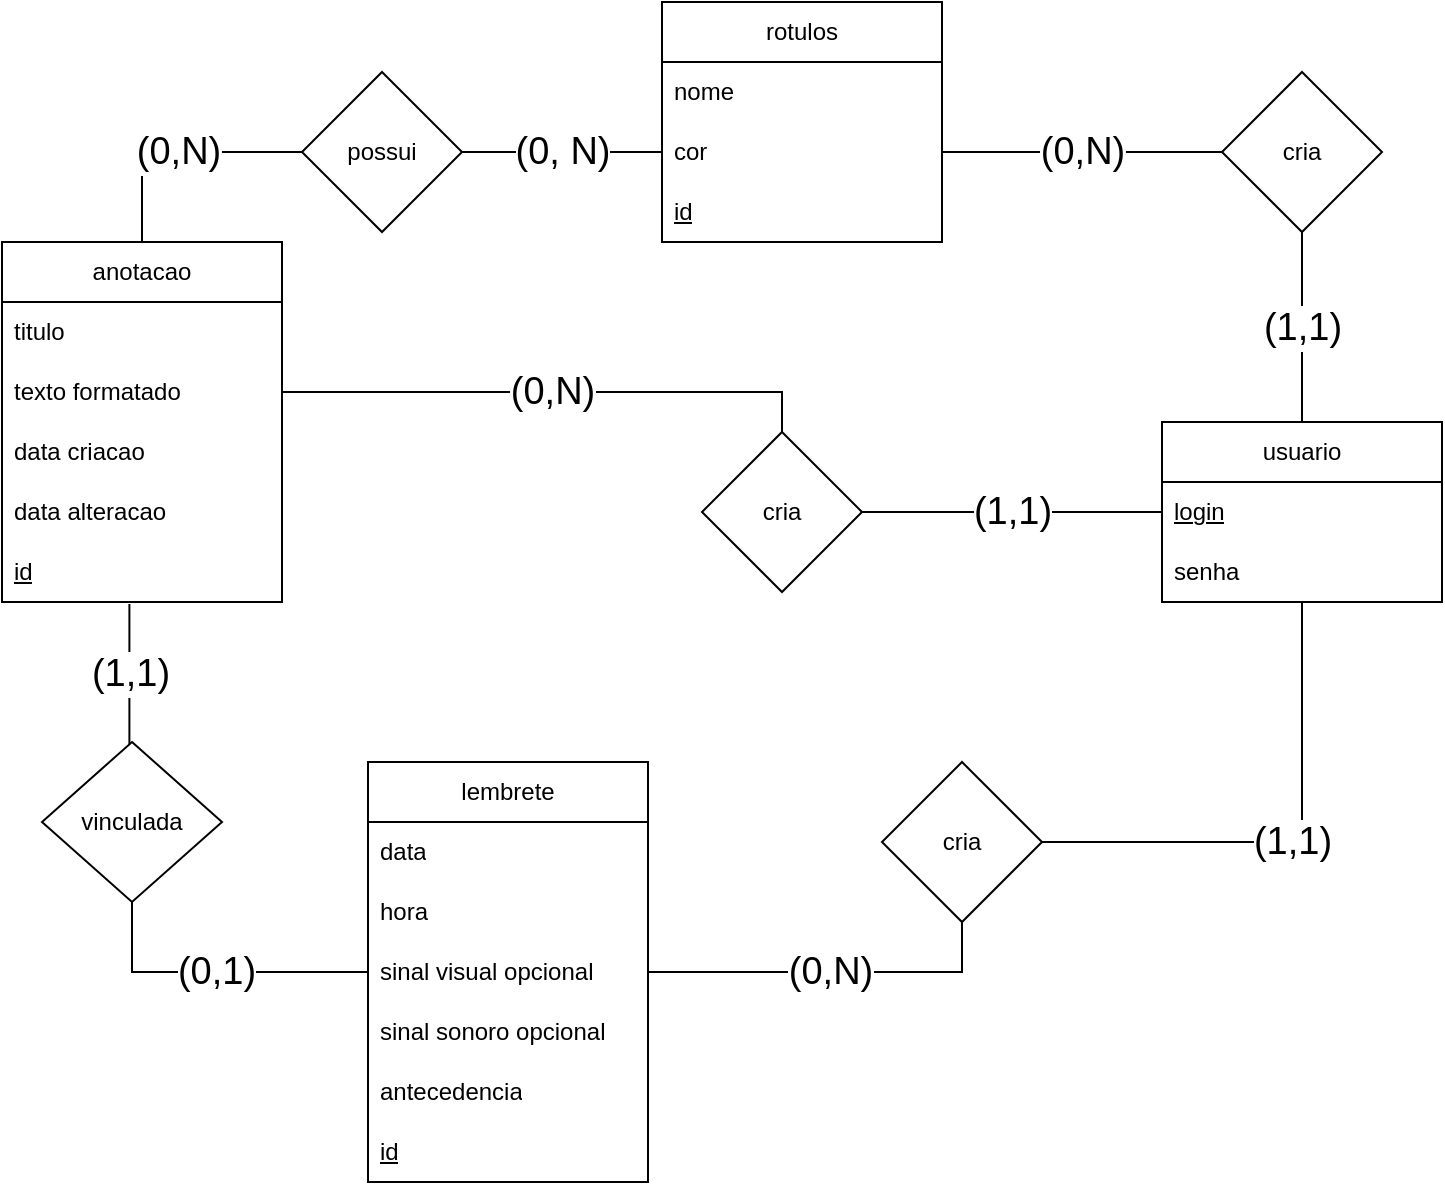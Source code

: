 <mxfile version="21.1.5" type="device">
  <diagram name="Página-1" id="Mkg4Lt6HMzeUG3AIkbqN">
    <mxGraphModel dx="1354" dy="1852" grid="1" gridSize="10" guides="1" tooltips="1" connect="1" arrows="1" fold="1" page="1" pageScale="1" pageWidth="827" pageHeight="1169" math="0" shadow="0">
      <root>
        <mxCell id="0" />
        <mxCell id="1" parent="0" />
        <mxCell id="GY51BewOlJHL9mJa0Oc7-27" value="(0,N)" style="edgeStyle=orthogonalEdgeStyle;rounded=0;orthogonalLoop=1;jettySize=auto;html=1;entryX=0;entryY=0.5;entryDx=0;entryDy=0;endArrow=none;endFill=0;fontSize=19;" edge="1" parent="1" source="GY51BewOlJHL9mJa0Oc7-1" target="GY51BewOlJHL9mJa0Oc7-20">
          <mxGeometry relative="1" as="geometry">
            <Array as="points">
              <mxPoint x="160" y="65" />
            </Array>
          </mxGeometry>
        </mxCell>
        <mxCell id="GY51BewOlJHL9mJa0Oc7-1" value="anotacao" style="swimlane;fontStyle=0;childLayout=stackLayout;horizontal=1;startSize=30;horizontalStack=0;resizeParent=1;resizeParentMax=0;resizeLast=0;collapsible=1;marginBottom=0;whiteSpace=wrap;html=1;" vertex="1" parent="1">
          <mxGeometry x="90" y="110" width="140" height="180" as="geometry" />
        </mxCell>
        <mxCell id="GY51BewOlJHL9mJa0Oc7-2" value="titulo" style="text;strokeColor=none;fillColor=none;align=left;verticalAlign=middle;spacingLeft=4;spacingRight=4;overflow=hidden;points=[[0,0.5],[1,0.5]];portConstraint=eastwest;rotatable=0;whiteSpace=wrap;html=1;" vertex="1" parent="GY51BewOlJHL9mJa0Oc7-1">
          <mxGeometry y="30" width="140" height="30" as="geometry" />
        </mxCell>
        <mxCell id="GY51BewOlJHL9mJa0Oc7-3" value="texto formatado" style="text;strokeColor=none;fillColor=none;align=left;verticalAlign=middle;spacingLeft=4;spacingRight=4;overflow=hidden;points=[[0,0.5],[1,0.5]];portConstraint=eastwest;rotatable=0;whiteSpace=wrap;html=1;" vertex="1" parent="GY51BewOlJHL9mJa0Oc7-1">
          <mxGeometry y="60" width="140" height="30" as="geometry" />
        </mxCell>
        <mxCell id="GY51BewOlJHL9mJa0Oc7-4" value="data criacao" style="text;strokeColor=none;fillColor=none;align=left;verticalAlign=middle;spacingLeft=4;spacingRight=4;overflow=hidden;points=[[0,0.5],[1,0.5]];portConstraint=eastwest;rotatable=0;whiteSpace=wrap;html=1;" vertex="1" parent="GY51BewOlJHL9mJa0Oc7-1">
          <mxGeometry y="90" width="140" height="30" as="geometry" />
        </mxCell>
        <mxCell id="GY51BewOlJHL9mJa0Oc7-5" value="data alteracao" style="text;strokeColor=none;fillColor=none;align=left;verticalAlign=middle;spacingLeft=4;spacingRight=4;overflow=hidden;points=[[0,0.5],[1,0.5]];portConstraint=eastwest;rotatable=0;whiteSpace=wrap;html=1;" vertex="1" parent="GY51BewOlJHL9mJa0Oc7-1">
          <mxGeometry y="120" width="140" height="30" as="geometry" />
        </mxCell>
        <mxCell id="GY51BewOlJHL9mJa0Oc7-21" value="&lt;u&gt;id&lt;/u&gt;" style="text;strokeColor=none;fillColor=none;align=left;verticalAlign=middle;spacingLeft=4;spacingRight=4;overflow=hidden;points=[[0,0.5],[1,0.5]];portConstraint=eastwest;rotatable=0;whiteSpace=wrap;html=1;" vertex="1" parent="GY51BewOlJHL9mJa0Oc7-1">
          <mxGeometry y="150" width="140" height="30" as="geometry" />
        </mxCell>
        <mxCell id="GY51BewOlJHL9mJa0Oc7-6" value="rotulos" style="swimlane;fontStyle=0;childLayout=stackLayout;horizontal=1;startSize=30;horizontalStack=0;resizeParent=1;resizeParentMax=0;resizeLast=0;collapsible=1;marginBottom=0;whiteSpace=wrap;html=1;" vertex="1" parent="1">
          <mxGeometry x="420" y="-10" width="140" height="120" as="geometry" />
        </mxCell>
        <mxCell id="GY51BewOlJHL9mJa0Oc7-7" value="nome" style="text;strokeColor=none;fillColor=none;align=left;verticalAlign=middle;spacingLeft=4;spacingRight=4;overflow=hidden;points=[[0,0.5],[1,0.5]];portConstraint=eastwest;rotatable=0;whiteSpace=wrap;html=1;" vertex="1" parent="GY51BewOlJHL9mJa0Oc7-6">
          <mxGeometry y="30" width="140" height="30" as="geometry" />
        </mxCell>
        <mxCell id="GY51BewOlJHL9mJa0Oc7-8" value="cor" style="text;strokeColor=none;fillColor=none;align=left;verticalAlign=middle;spacingLeft=4;spacingRight=4;overflow=hidden;points=[[0,0.5],[1,0.5]];portConstraint=eastwest;rotatable=0;whiteSpace=wrap;html=1;" vertex="1" parent="GY51BewOlJHL9mJa0Oc7-6">
          <mxGeometry y="60" width="140" height="30" as="geometry" />
        </mxCell>
        <mxCell id="GY51BewOlJHL9mJa0Oc7-25" value="&lt;u&gt;id&lt;/u&gt;" style="text;strokeColor=none;fillColor=none;align=left;verticalAlign=middle;spacingLeft=4;spacingRight=4;overflow=hidden;points=[[0,0.5],[1,0.5]];portConstraint=eastwest;rotatable=0;whiteSpace=wrap;html=1;" vertex="1" parent="GY51BewOlJHL9mJa0Oc7-6">
          <mxGeometry y="90" width="140" height="30" as="geometry" />
        </mxCell>
        <mxCell id="GY51BewOlJHL9mJa0Oc7-10" value="lembrete" style="swimlane;fontStyle=0;childLayout=stackLayout;horizontal=1;startSize=30;horizontalStack=0;resizeParent=1;resizeParentMax=0;resizeLast=0;collapsible=1;marginBottom=0;whiteSpace=wrap;html=1;" vertex="1" parent="1">
          <mxGeometry x="273" y="370" width="140" height="210" as="geometry" />
        </mxCell>
        <mxCell id="GY51BewOlJHL9mJa0Oc7-11" value="data" style="text;strokeColor=none;fillColor=none;align=left;verticalAlign=middle;spacingLeft=4;spacingRight=4;overflow=hidden;points=[[0,0.5],[1,0.5]];portConstraint=eastwest;rotatable=0;whiteSpace=wrap;html=1;" vertex="1" parent="GY51BewOlJHL9mJa0Oc7-10">
          <mxGeometry y="30" width="140" height="30" as="geometry" />
        </mxCell>
        <mxCell id="GY51BewOlJHL9mJa0Oc7-12" value="hora" style="text;strokeColor=none;fillColor=none;align=left;verticalAlign=middle;spacingLeft=4;spacingRight=4;overflow=hidden;points=[[0,0.5],[1,0.5]];portConstraint=eastwest;rotatable=0;whiteSpace=wrap;html=1;" vertex="1" parent="GY51BewOlJHL9mJa0Oc7-10">
          <mxGeometry y="60" width="140" height="30" as="geometry" />
        </mxCell>
        <mxCell id="GY51BewOlJHL9mJa0Oc7-13" value="sinal visual opcional" style="text;strokeColor=none;fillColor=none;align=left;verticalAlign=middle;spacingLeft=4;spacingRight=4;overflow=hidden;points=[[0,0.5],[1,0.5]];portConstraint=eastwest;rotatable=0;whiteSpace=wrap;html=1;" vertex="1" parent="GY51BewOlJHL9mJa0Oc7-10">
          <mxGeometry y="90" width="140" height="30" as="geometry" />
        </mxCell>
        <mxCell id="GY51BewOlJHL9mJa0Oc7-14" value="sinal sonoro opcional" style="text;strokeColor=none;fillColor=none;align=left;verticalAlign=middle;spacingLeft=4;spacingRight=4;overflow=hidden;points=[[0,0.5],[1,0.5]];portConstraint=eastwest;rotatable=0;whiteSpace=wrap;html=1;" vertex="1" parent="GY51BewOlJHL9mJa0Oc7-10">
          <mxGeometry y="120" width="140" height="30" as="geometry" />
        </mxCell>
        <mxCell id="GY51BewOlJHL9mJa0Oc7-15" value="antecedencia" style="text;strokeColor=none;fillColor=none;align=left;verticalAlign=middle;spacingLeft=4;spacingRight=4;overflow=hidden;points=[[0,0.5],[1,0.5]];portConstraint=eastwest;rotatable=0;whiteSpace=wrap;html=1;" vertex="1" parent="GY51BewOlJHL9mJa0Oc7-10">
          <mxGeometry y="150" width="140" height="30" as="geometry" />
        </mxCell>
        <mxCell id="GY51BewOlJHL9mJa0Oc7-26" value="&lt;u&gt;id&lt;/u&gt;" style="text;strokeColor=none;fillColor=none;align=left;verticalAlign=middle;spacingLeft=4;spacingRight=4;overflow=hidden;points=[[0,0.5],[1,0.5]];portConstraint=eastwest;rotatable=0;whiteSpace=wrap;html=1;" vertex="1" parent="GY51BewOlJHL9mJa0Oc7-10">
          <mxGeometry y="180" width="140" height="30" as="geometry" />
        </mxCell>
        <mxCell id="GY51BewOlJHL9mJa0Oc7-33" value="(1,1)" style="edgeStyle=orthogonalEdgeStyle;rounded=0;orthogonalLoop=1;jettySize=auto;html=1;endArrow=none;endFill=0;fontSize=19;" edge="1" parent="1" source="GY51BewOlJHL9mJa0Oc7-16" target="GY51BewOlJHL9mJa0Oc7-32">
          <mxGeometry relative="1" as="geometry" />
        </mxCell>
        <mxCell id="GY51BewOlJHL9mJa0Oc7-16" value="usuario" style="swimlane;fontStyle=0;childLayout=stackLayout;horizontal=1;startSize=30;horizontalStack=0;resizeParent=1;resizeParentMax=0;resizeLast=0;collapsible=1;marginBottom=0;whiteSpace=wrap;html=1;" vertex="1" parent="1">
          <mxGeometry x="670" y="200" width="140" height="90" as="geometry" />
        </mxCell>
        <mxCell id="GY51BewOlJHL9mJa0Oc7-17" value="login" style="text;strokeColor=none;fillColor=none;align=left;verticalAlign=middle;spacingLeft=4;spacingRight=4;overflow=hidden;points=[[0,0.5],[1,0.5]];portConstraint=eastwest;rotatable=0;whiteSpace=wrap;html=1;fontStyle=4" vertex="1" parent="GY51BewOlJHL9mJa0Oc7-16">
          <mxGeometry y="30" width="140" height="30" as="geometry" />
        </mxCell>
        <mxCell id="GY51BewOlJHL9mJa0Oc7-18" value="senha" style="text;strokeColor=none;fillColor=none;align=left;verticalAlign=middle;spacingLeft=4;spacingRight=4;overflow=hidden;points=[[0,0.5],[1,0.5]];portConstraint=eastwest;rotatable=0;whiteSpace=wrap;html=1;" vertex="1" parent="GY51BewOlJHL9mJa0Oc7-16">
          <mxGeometry y="60" width="140" height="30" as="geometry" />
        </mxCell>
        <mxCell id="GY51BewOlJHL9mJa0Oc7-28" value="(0, N)" style="edgeStyle=orthogonalEdgeStyle;rounded=0;orthogonalLoop=1;jettySize=auto;html=1;entryX=0;entryY=0.5;entryDx=0;entryDy=0;endArrow=none;endFill=0;fontSize=19;" edge="1" parent="1" source="GY51BewOlJHL9mJa0Oc7-20" target="GY51BewOlJHL9mJa0Oc7-8">
          <mxGeometry relative="1" as="geometry" />
        </mxCell>
        <mxCell id="GY51BewOlJHL9mJa0Oc7-20" value="possui" style="rhombus;whiteSpace=wrap;html=1;" vertex="1" parent="1">
          <mxGeometry x="240" y="25" width="80" height="80" as="geometry" />
        </mxCell>
        <mxCell id="GY51BewOlJHL9mJa0Oc7-30" value="(1,1)" style="edgeStyle=orthogonalEdgeStyle;rounded=0;orthogonalLoop=1;jettySize=auto;html=1;entryX=0.455;entryY=1.033;entryDx=0;entryDy=0;entryPerimeter=0;endArrow=none;endFill=0;fontSize=19;" edge="1" parent="1" source="GY51BewOlJHL9mJa0Oc7-29" target="GY51BewOlJHL9mJa0Oc7-21">
          <mxGeometry relative="1" as="geometry">
            <Array as="points">
              <mxPoint x="154" y="370" />
              <mxPoint x="154" y="370" />
            </Array>
          </mxGeometry>
        </mxCell>
        <mxCell id="GY51BewOlJHL9mJa0Oc7-31" value="(0,1)" style="edgeStyle=orthogonalEdgeStyle;rounded=0;orthogonalLoop=1;jettySize=auto;html=1;entryX=0;entryY=0.5;entryDx=0;entryDy=0;endArrow=none;endFill=0;fontSize=19;" edge="1" parent="1" source="GY51BewOlJHL9mJa0Oc7-29" target="GY51BewOlJHL9mJa0Oc7-13">
          <mxGeometry relative="1" as="geometry" />
        </mxCell>
        <mxCell id="GY51BewOlJHL9mJa0Oc7-29" value="vinculada" style="rhombus;whiteSpace=wrap;html=1;" vertex="1" parent="1">
          <mxGeometry x="110" y="360" width="90" height="80" as="geometry" />
        </mxCell>
        <mxCell id="GY51BewOlJHL9mJa0Oc7-36" value="(0,N)" style="edgeStyle=orthogonalEdgeStyle;rounded=0;orthogonalLoop=1;jettySize=auto;html=1;entryX=1;entryY=0.5;entryDx=0;entryDy=0;endArrow=none;endFill=0;fontSize=19;" edge="1" parent="1" source="GY51BewOlJHL9mJa0Oc7-32" target="GY51BewOlJHL9mJa0Oc7-8">
          <mxGeometry relative="1" as="geometry" />
        </mxCell>
        <mxCell id="GY51BewOlJHL9mJa0Oc7-32" value="cria" style="rhombus;whiteSpace=wrap;html=1;" vertex="1" parent="1">
          <mxGeometry x="700" y="25" width="80" height="80" as="geometry" />
        </mxCell>
        <mxCell id="GY51BewOlJHL9mJa0Oc7-37" value="(1,1)" style="edgeStyle=orthogonalEdgeStyle;rounded=0;orthogonalLoop=1;jettySize=auto;html=1;entryX=0;entryY=0.5;entryDx=0;entryDy=0;endArrow=none;endFill=0;fontSize=19;" edge="1" parent="1" source="GY51BewOlJHL9mJa0Oc7-34" target="GY51BewOlJHL9mJa0Oc7-17">
          <mxGeometry relative="1" as="geometry" />
        </mxCell>
        <mxCell id="GY51BewOlJHL9mJa0Oc7-38" value="(0,N)" style="edgeStyle=orthogonalEdgeStyle;rounded=0;orthogonalLoop=1;jettySize=auto;html=1;entryX=1;entryY=0.5;entryDx=0;entryDy=0;endArrow=none;endFill=0;fontSize=19;" edge="1" parent="1" source="GY51BewOlJHL9mJa0Oc7-34" target="GY51BewOlJHL9mJa0Oc7-3">
          <mxGeometry relative="1" as="geometry" />
        </mxCell>
        <mxCell id="GY51BewOlJHL9mJa0Oc7-34" value="cria" style="rhombus;whiteSpace=wrap;html=1;" vertex="1" parent="1">
          <mxGeometry x="440" y="205" width="80" height="80" as="geometry" />
        </mxCell>
        <mxCell id="GY51BewOlJHL9mJa0Oc7-39" value="(1,1)" style="edgeStyle=orthogonalEdgeStyle;rounded=0;orthogonalLoop=1;jettySize=auto;html=1;endArrow=none;endFill=0;fontSize=19;" edge="1" parent="1" source="GY51BewOlJHL9mJa0Oc7-35" target="GY51BewOlJHL9mJa0Oc7-16">
          <mxGeometry relative="1" as="geometry" />
        </mxCell>
        <mxCell id="GY51BewOlJHL9mJa0Oc7-40" value="(0,N)" style="edgeStyle=orthogonalEdgeStyle;rounded=0;orthogonalLoop=1;jettySize=auto;html=1;entryX=1;entryY=0.5;entryDx=0;entryDy=0;endArrow=none;endFill=0;fontSize=19;" edge="1" parent="1" source="GY51BewOlJHL9mJa0Oc7-35" target="GY51BewOlJHL9mJa0Oc7-13">
          <mxGeometry relative="1" as="geometry" />
        </mxCell>
        <mxCell id="GY51BewOlJHL9mJa0Oc7-35" value="cria" style="rhombus;whiteSpace=wrap;html=1;" vertex="1" parent="1">
          <mxGeometry x="530" y="370" width="80" height="80" as="geometry" />
        </mxCell>
      </root>
    </mxGraphModel>
  </diagram>
</mxfile>
